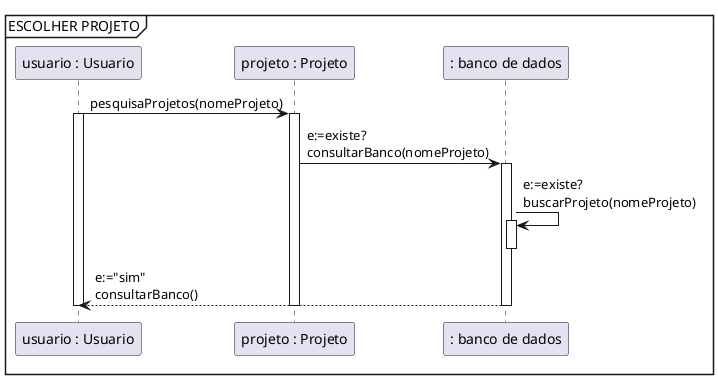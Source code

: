 ## Diagrama de Caso de Uso

plantuml
@startuml
mainframe ESCOLHER PROJETO

    "usuario : Usuario" as usuario -> "projeto : Projeto" as projeto : pesquisaProjetos(nomeProjeto)
    activate usuario

    activate projeto
    projeto -> ": banco de dados" as bd: e:=existe? \nconsultarBanco(nomeProjeto)
    activate bd



    bd -> bd: e:=existe? \nbuscarProjeto(nomeProjeto)
    activate bd


    deactivate bd
    bd --> usuario: e:="sim" \nconsultarBanco()
    deactivate bd
    deactivate projeto
    deactivate usuario


      
@enduml